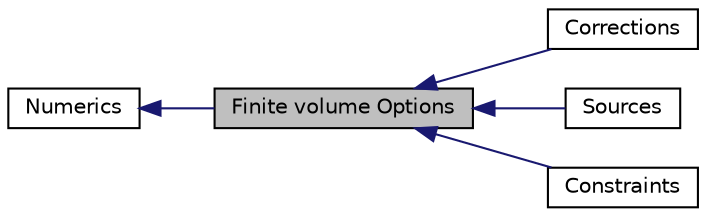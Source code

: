 digraph "Finite volume Options"
{
  bgcolor="transparent";
  edge [fontname="Helvetica",fontsize="10",labelfontname="Helvetica",labelfontsize="10"];
  node [fontname="Helvetica",fontsize="10",shape=record];
  rankdir=LR;
  Node0 [label="Finite volume Options",height=0.2,width=0.4,color="black", fillcolor="grey75", style="filled" fontcolor="black"];
  Node3 [label="Corrections",height=0.2,width=0.4,color="black",URL="$group__grpFvOptionsCorrections.html"];
  Node2 [label="Sources",height=0.2,width=0.4,color="black",URL="$group__grpFvOptionsSources.html"];
  Node4 [label="Constraints",height=0.2,width=0.4,color="black",URL="$group__grpFvOptionsConstraints.html"];
  Node1 [label="Numerics",height=0.2,width=0.4,color="black",URL="$group__grpNumerics.html"];
  Node1->Node0 [shape=plaintext, color="midnightblue", dir="back", style="solid"];
  Node0->Node2 [shape=plaintext, color="midnightblue", dir="back", style="solid"];
  Node0->Node3 [shape=plaintext, color="midnightblue", dir="back", style="solid"];
  Node0->Node4 [shape=plaintext, color="midnightblue", dir="back", style="solid"];
}

